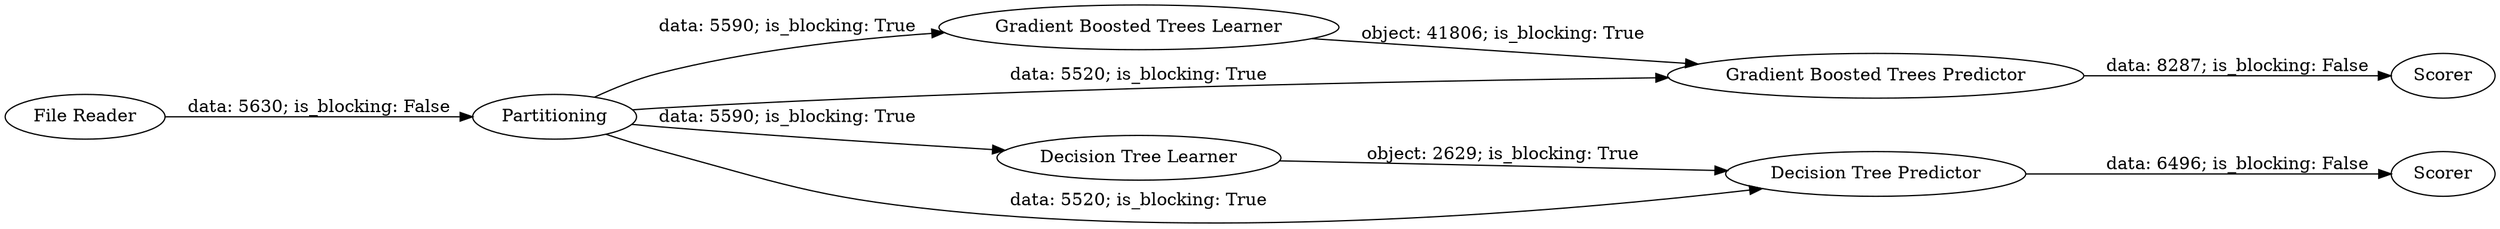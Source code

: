 digraph {
	"-3876835193851822530_1" [label="File Reader"]
	"-3876835193851822530_6" [label="Gradient Boosted Trees Learner"]
	"-3876835193851822530_5" [label=Scorer]
	"-3876835193851822530_2" [label=Partitioning]
	"-3876835193851822530_4" [label="Decision Tree Predictor"]
	"-3876835193851822530_8" [label=Scorer]
	"-3876835193851822530_7" [label="Gradient Boosted Trees Predictor"]
	"-3876835193851822530_3" [label="Decision Tree Learner"]
	"-3876835193851822530_2" -> "-3876835193851822530_4" [label="data: 5520; is_blocking: True"]
	"-3876835193851822530_3" -> "-3876835193851822530_4" [label="object: 2629; is_blocking: True"]
	"-3876835193851822530_2" -> "-3876835193851822530_3" [label="data: 5590; is_blocking: True"]
	"-3876835193851822530_2" -> "-3876835193851822530_7" [label="data: 5520; is_blocking: True"]
	"-3876835193851822530_4" -> "-3876835193851822530_5" [label="data: 6496; is_blocking: False"]
	"-3876835193851822530_7" -> "-3876835193851822530_8" [label="data: 8287; is_blocking: False"]
	"-3876835193851822530_1" -> "-3876835193851822530_2" [label="data: 5630; is_blocking: False"]
	"-3876835193851822530_2" -> "-3876835193851822530_6" [label="data: 5590; is_blocking: True"]
	"-3876835193851822530_6" -> "-3876835193851822530_7" [label="object: 41806; is_blocking: True"]
	rankdir=LR
}
